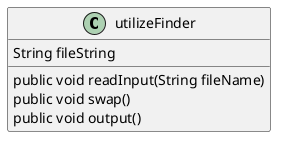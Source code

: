 @startuml
class utilizeFinder {
String fileString
public void readInput(String fileName)
public void swap()
public void output()
}
@enduml